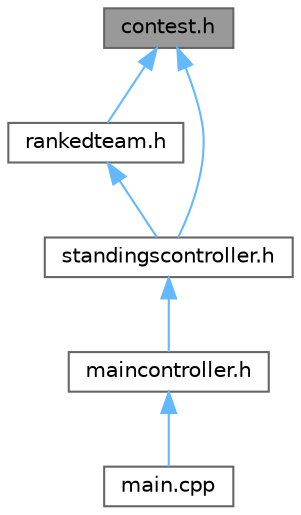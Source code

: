 digraph "contest.h"
{
 // LATEX_PDF_SIZE
  bgcolor="transparent";
  edge [fontname=Helvetica,fontsize=10,labelfontname=Helvetica,labelfontsize=10];
  node [fontname=Helvetica,fontsize=10,shape=box,height=0.2,width=0.4];
  Node1 [id="Node000001",label="contest.h",height=0.2,width=0.4,color="gray40", fillcolor="grey60", style="filled", fontcolor="black",tooltip="Contains a class for a contest."];
  Node1 -> Node2 [id="edge1_Node000001_Node000002",dir="back",color="steelblue1",style="solid",tooltip=" "];
  Node2 [id="Node000002",label="rankedteam.h",height=0.2,width=0.4,color="grey40", fillcolor="white", style="filled",URL="$rankedteam_8h.html",tooltip="Contains the class for a ranked team and problem."];
  Node2 -> Node3 [id="edge2_Node000002_Node000003",dir="back",color="steelblue1",style="solid",tooltip=" "];
  Node3 [id="Node000003",label="standingscontroller.h",height=0.2,width=0.4,color="grey40", fillcolor="white", style="filled",URL="$standingscontroller_8h.html",tooltip="Contains the class for the standings controller."];
  Node3 -> Node4 [id="edge3_Node000003_Node000004",dir="back",color="steelblue1",style="solid",tooltip=" "];
  Node4 [id="Node000004",label="maincontroller.h",height=0.2,width=0.4,color="grey40", fillcolor="white", style="filled",URL="$maincontroller_8h.html",tooltip="Contains the main controller class."];
  Node4 -> Node5 [id="edge4_Node000004_Node000005",dir="back",color="steelblue1",style="solid",tooltip=" "];
  Node5 [id="Node000005",label="main.cpp",height=0.2,width=0.4,color="grey40", fillcolor="white", style="filled",URL="$main_8cpp.html",tooltip="The main file for the DOMjura application."];
  Node1 -> Node3 [id="edge5_Node000001_Node000003",dir="back",color="steelblue1",style="solid",tooltip=" "];
}
